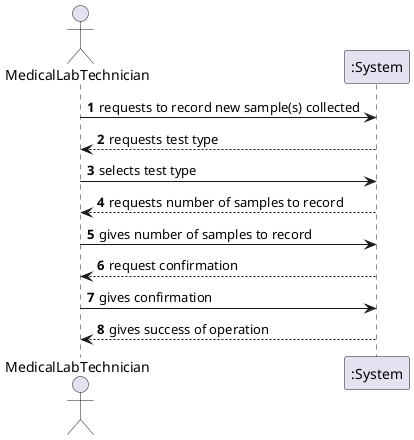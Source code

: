 @startuml

autonumber

actor MedicalLabTechnician as mlt
participant ":System" as sys
mlt -> sys: requests to record new sample(s) collected
sys --> mlt: requests test type
mlt -> sys: selects test type
sys --> mlt: requests number of samples to record
mlt -> sys: gives number of samples to record
sys --> mlt: request confirmation
mlt -> sys: gives confirmation
sys --> mlt: gives success of operation

@enduml